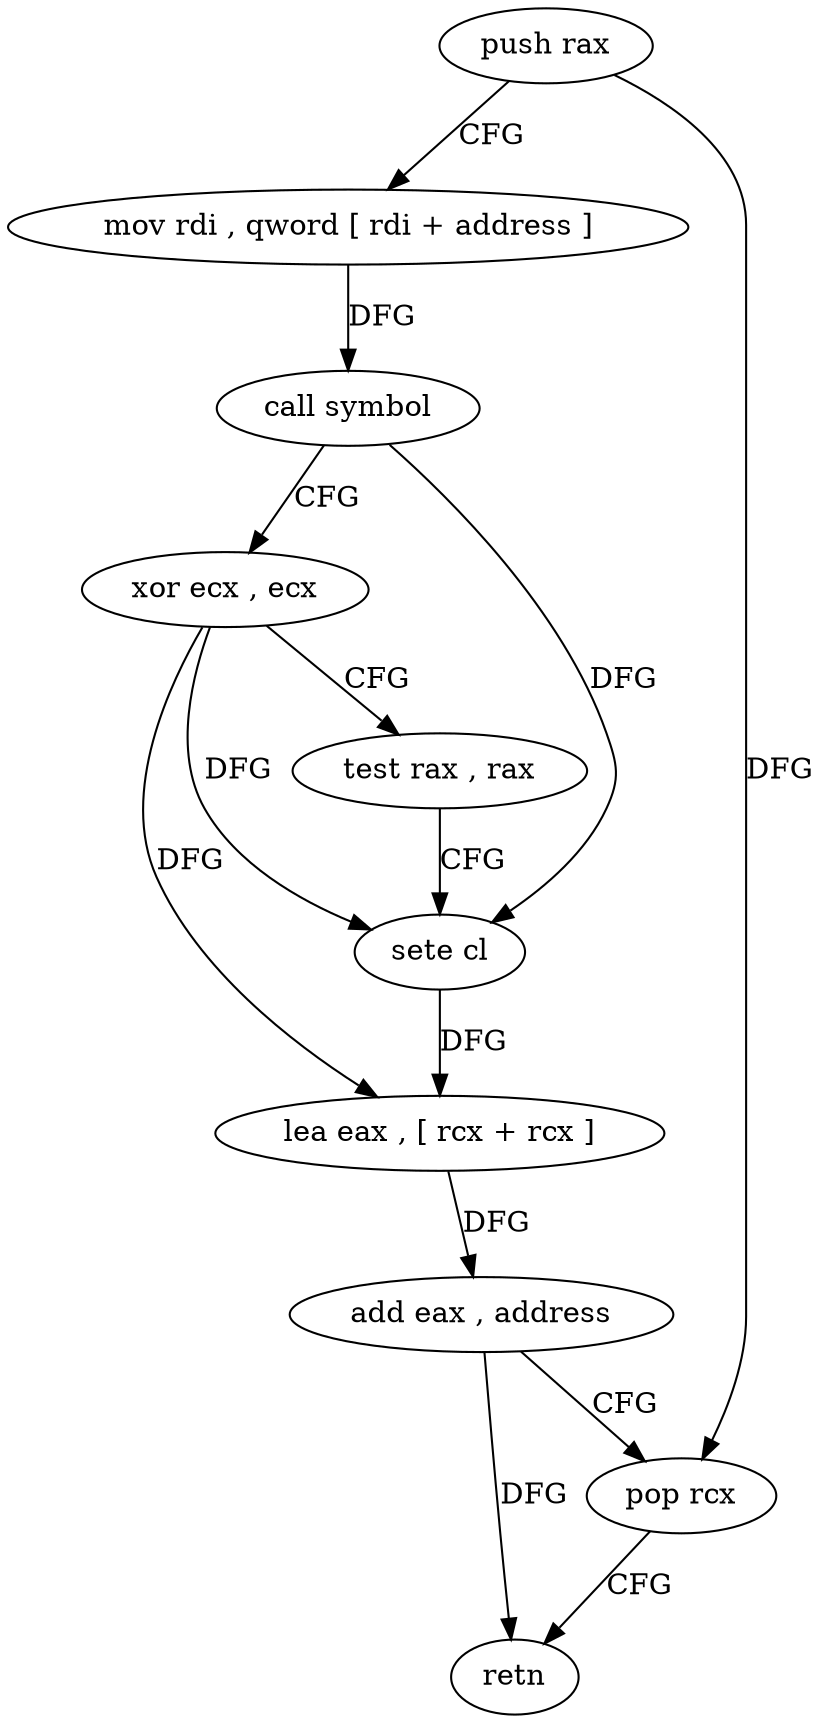 digraph "func" {
"4209936" [label = "push rax" ]
"4209937" [label = "mov rdi , qword [ rdi + address ]" ]
"4209941" [label = "call symbol" ]
"4209946" [label = "xor ecx , ecx" ]
"4209948" [label = "test rax , rax" ]
"4209951" [label = "sete cl" ]
"4209954" [label = "lea eax , [ rcx + rcx ]" ]
"4209957" [label = "add eax , address" ]
"4209960" [label = "pop rcx" ]
"4209961" [label = "retn" ]
"4209936" -> "4209937" [ label = "CFG" ]
"4209936" -> "4209960" [ label = "DFG" ]
"4209937" -> "4209941" [ label = "DFG" ]
"4209941" -> "4209946" [ label = "CFG" ]
"4209941" -> "4209951" [ label = "DFG" ]
"4209946" -> "4209948" [ label = "CFG" ]
"4209946" -> "4209951" [ label = "DFG" ]
"4209946" -> "4209954" [ label = "DFG" ]
"4209948" -> "4209951" [ label = "CFG" ]
"4209951" -> "4209954" [ label = "DFG" ]
"4209954" -> "4209957" [ label = "DFG" ]
"4209957" -> "4209960" [ label = "CFG" ]
"4209957" -> "4209961" [ label = "DFG" ]
"4209960" -> "4209961" [ label = "CFG" ]
}
